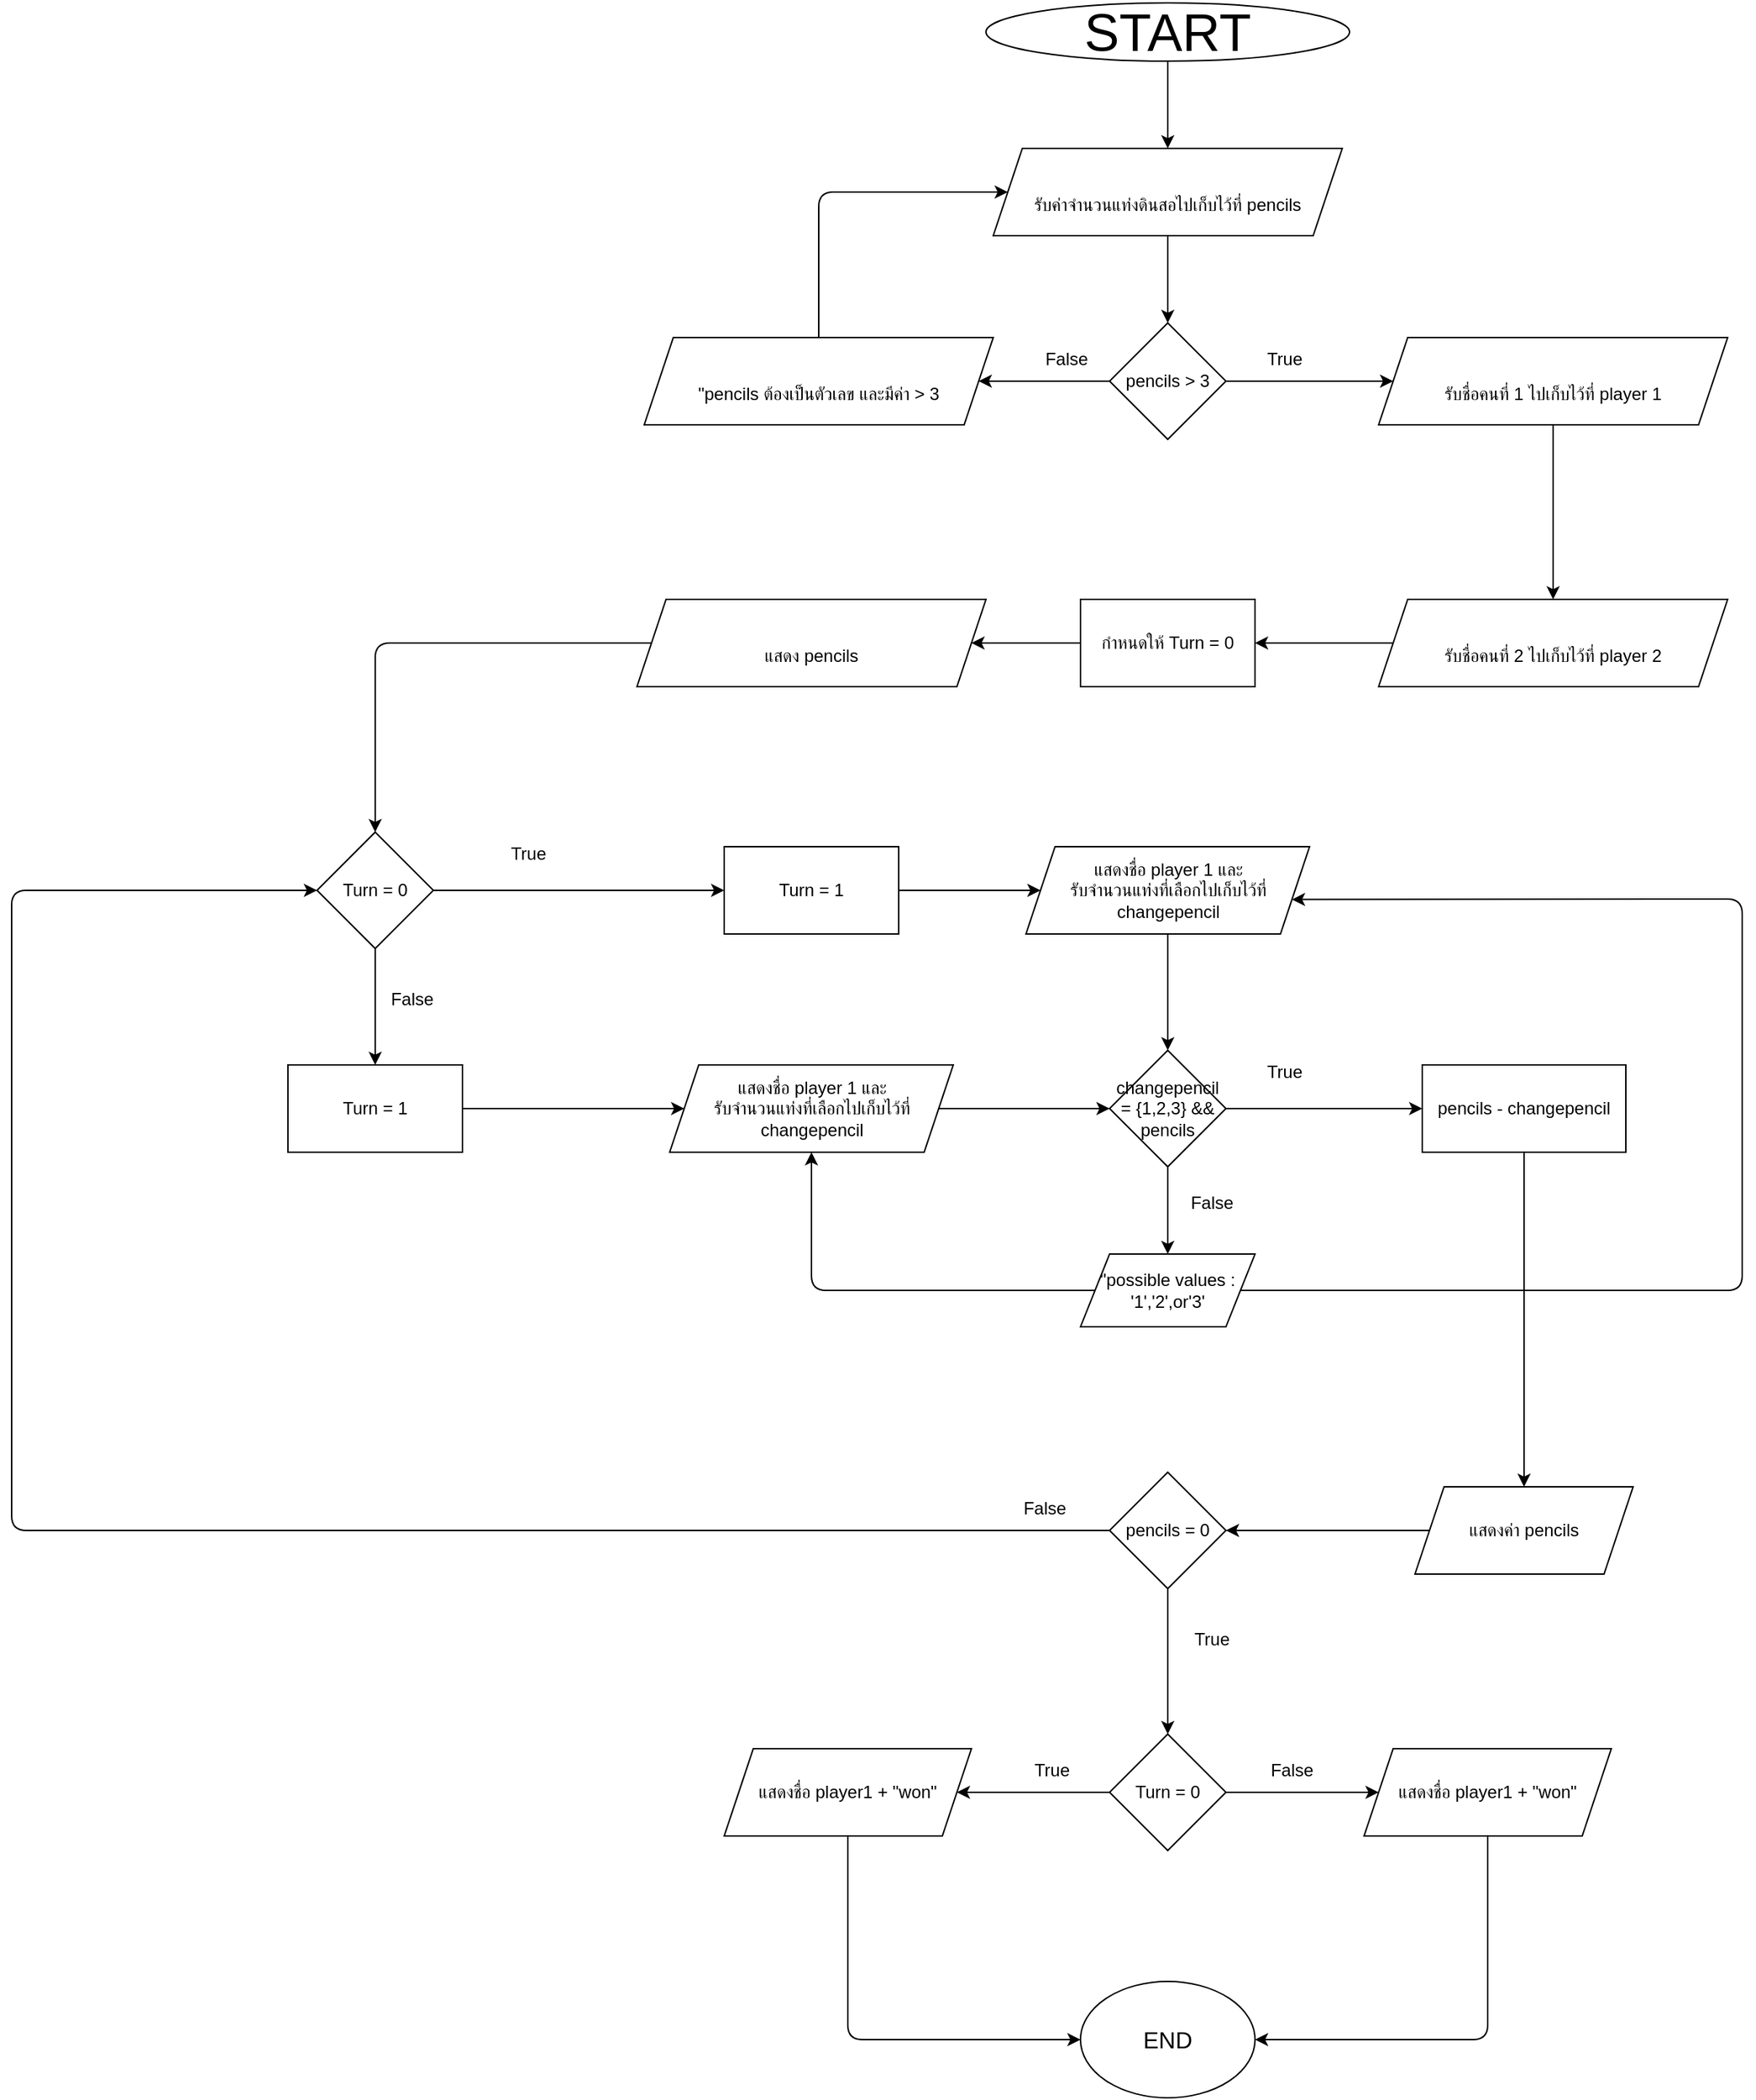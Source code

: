 <mxfile>
    <diagram id="QgpRejhIz5refd_yVx6W" name="Page-1">
        <mxGraphModel dx="2120" dy="938" grid="1" gridSize="10" guides="1" tooltips="1" connect="1" arrows="1" fold="1" page="1" pageScale="1" pageWidth="850" pageHeight="1100" math="0" shadow="0">
            <root>
                <mxCell id="0"/>
                <mxCell id="1" parent="0"/>
                <mxCell id="5" style="edgeStyle=none;html=1;entryX=0.5;entryY=0;entryDx=0;entryDy=0;fontSize=12;" edge="1" parent="1" source="2" target="3">
                    <mxGeometry relative="1" as="geometry"/>
                </mxCell>
                <mxCell id="2" value="&lt;font style=&quot;font-size: 36px;&quot;&gt;START&lt;/font&gt;" style="ellipse;whiteSpace=wrap;html=1;" vertex="1" parent="1">
                    <mxGeometry x="270" y="40" width="250" height="40" as="geometry"/>
                </mxCell>
                <mxCell id="69" style="edgeStyle=none;html=1;entryX=0.5;entryY=0;entryDx=0;entryDy=0;fontSize=12;" edge="1" parent="1" source="3" target="6">
                    <mxGeometry relative="1" as="geometry"/>
                </mxCell>
                <mxCell id="3" value="&lt;font style=&quot;font-size: 12px;&quot;&gt;รับค่าจำนวนแท่งดินสอไปเก็บไว้ที่ pencils&lt;/font&gt;" style="shape=parallelogram;perimeter=parallelogramPerimeter;whiteSpace=wrap;html=1;fixedSize=1;fontSize=36;" vertex="1" parent="1">
                    <mxGeometry x="275" y="140" width="240" height="60" as="geometry"/>
                </mxCell>
                <mxCell id="8" value="" style="edgeStyle=none;html=1;fontSize=12;" edge="1" parent="1" source="6" target="7">
                    <mxGeometry relative="1" as="geometry"/>
                </mxCell>
                <mxCell id="13" value="" style="edgeStyle=none;html=1;fontSize=12;" edge="1" parent="1" source="6" target="12">
                    <mxGeometry relative="1" as="geometry"/>
                </mxCell>
                <mxCell id="6" value="pencils &amp;gt; 3" style="rhombus;whiteSpace=wrap;html=1;fontSize=12;" vertex="1" parent="1">
                    <mxGeometry x="355" y="260" width="80" height="80" as="geometry"/>
                </mxCell>
                <mxCell id="9" style="edgeStyle=none;html=1;fontSize=12;entryX=0;entryY=0.5;entryDx=0;entryDy=0;" edge="1" parent="1" source="7" target="3">
                    <mxGeometry relative="1" as="geometry">
                        <mxPoint x="155" y="170" as="targetPoint"/>
                        <Array as="points">
                            <mxPoint x="155" y="170"/>
                        </Array>
                    </mxGeometry>
                </mxCell>
                <mxCell id="7" value="&lt;span style=&quot;font-size: 12px;&quot;&gt;&quot;pencils ต้องเป็นตัวเลข และมีค่า &amp;gt; 3&lt;/span&gt;" style="shape=parallelogram;perimeter=parallelogramPerimeter;whiteSpace=wrap;html=1;fixedSize=1;fontSize=36;" vertex="1" parent="1">
                    <mxGeometry x="35" y="270" width="240" height="60" as="geometry"/>
                </mxCell>
                <mxCell id="10" value="False" style="text;html=1;align=center;verticalAlign=middle;resizable=0;points=[];autosize=1;strokeColor=none;fillColor=none;fontSize=12;" vertex="1" parent="1">
                    <mxGeometry x="300" y="270" width="50" height="30" as="geometry"/>
                </mxCell>
                <mxCell id="18" style="edgeStyle=none;html=1;exitX=0.5;exitY=1;exitDx=0;exitDy=0;fontSize=12;" edge="1" parent="1" source="12" target="15">
                    <mxGeometry relative="1" as="geometry"/>
                </mxCell>
                <mxCell id="12" value="&lt;span style=&quot;font-size: 12px;&quot;&gt;รับชื่อคนที่ 1 ไปเก็บไว้ที่ player 1&lt;/span&gt;" style="shape=parallelogram;perimeter=parallelogramPerimeter;whiteSpace=wrap;html=1;fixedSize=1;fontSize=36;" vertex="1" parent="1">
                    <mxGeometry x="540" y="270" width="240" height="60" as="geometry"/>
                </mxCell>
                <mxCell id="14" value="True" style="text;html=1;align=center;verticalAlign=middle;resizable=0;points=[];autosize=1;strokeColor=none;fillColor=none;fontSize=12;" vertex="1" parent="1">
                    <mxGeometry x="450" y="270" width="50" height="30" as="geometry"/>
                </mxCell>
                <mxCell id="20" style="edgeStyle=none;html=1;fontSize=12;entryX=1;entryY=0.5;entryDx=0;entryDy=0;" edge="1" parent="1" source="15" target="21">
                    <mxGeometry relative="1" as="geometry">
                        <mxPoint x="460" y="480" as="targetPoint"/>
                    </mxGeometry>
                </mxCell>
                <mxCell id="15" value="&lt;span style=&quot;font-size: 12px;&quot;&gt;รับชื่อคนที่ 2 ไปเก็บไว้ที่ player 2&lt;/span&gt;" style="shape=parallelogram;perimeter=parallelogramPerimeter;whiteSpace=wrap;html=1;fixedSize=1;fontSize=36;" vertex="1" parent="1">
                    <mxGeometry x="540" y="450" width="240" height="60" as="geometry"/>
                </mxCell>
                <mxCell id="25" style="edgeStyle=none;html=1;entryX=1;entryY=0.5;entryDx=0;entryDy=0;fontSize=12;" edge="1" parent="1" source="21" target="23">
                    <mxGeometry relative="1" as="geometry"/>
                </mxCell>
                <mxCell id="21" value="กำหนดให้ Turn = 0" style="rounded=0;whiteSpace=wrap;html=1;fontSize=12;" vertex="1" parent="1">
                    <mxGeometry x="335" y="450" width="120" height="60" as="geometry"/>
                </mxCell>
                <mxCell id="33" style="edgeStyle=none;html=1;entryX=0.5;entryY=0;entryDx=0;entryDy=0;fontSize=12;" edge="1" parent="1" source="23" target="26">
                    <mxGeometry relative="1" as="geometry">
                        <Array as="points">
                            <mxPoint x="-150" y="480"/>
                        </Array>
                    </mxGeometry>
                </mxCell>
                <mxCell id="23" value="&lt;span style=&quot;font-size: 12px;&quot;&gt;แสดง pencils&lt;/span&gt;" style="shape=parallelogram;perimeter=parallelogramPerimeter;whiteSpace=wrap;html=1;fixedSize=1;fontSize=36;" vertex="1" parent="1">
                    <mxGeometry x="30" y="450" width="240" height="60" as="geometry"/>
                </mxCell>
                <mxCell id="56" style="edgeStyle=none;html=1;entryX=0;entryY=0.5;entryDx=0;entryDy=0;fontSize=12;" edge="1" parent="1" source="26" target="55">
                    <mxGeometry relative="1" as="geometry"/>
                </mxCell>
                <mxCell id="59" style="edgeStyle=none;html=1;entryX=0.5;entryY=0;entryDx=0;entryDy=0;fontSize=12;" edge="1" parent="1" source="26" target="58">
                    <mxGeometry relative="1" as="geometry"/>
                </mxCell>
                <mxCell id="26" value="Turn = 0" style="rhombus;whiteSpace=wrap;html=1;fontSize=12;" vertex="1" parent="1">
                    <mxGeometry x="-190" y="610" width="80" height="80" as="geometry"/>
                </mxCell>
                <mxCell id="42" style="edgeStyle=none;html=1;entryX=0.5;entryY=0;entryDx=0;entryDy=0;fontSize=12;" edge="1" parent="1" source="27" target="39">
                    <mxGeometry relative="1" as="geometry"/>
                </mxCell>
                <mxCell id="27" value="แสดงชื่อ player 1 และ&lt;br&gt;รับจำนวนแท่งที่เลือกไปเก็บไว้ที่ changepencil" style="shape=parallelogram;perimeter=parallelogramPerimeter;whiteSpace=wrap;html=1;fixedSize=1;fontSize=12;" vertex="1" parent="1">
                    <mxGeometry x="297.5" y="620" width="195" height="60" as="geometry"/>
                </mxCell>
                <mxCell id="29" value="True" style="text;html=1;align=center;verticalAlign=middle;resizable=0;points=[];autosize=1;strokeColor=none;fillColor=none;fontSize=12;" vertex="1" parent="1">
                    <mxGeometry x="-70" y="610" width="50" height="30" as="geometry"/>
                </mxCell>
                <mxCell id="41" style="edgeStyle=none;html=1;entryX=0;entryY=0.5;entryDx=0;entryDy=0;fontSize=12;" edge="1" parent="1" source="30" target="39">
                    <mxGeometry relative="1" as="geometry"/>
                </mxCell>
                <mxCell id="30" value="แสดงชื่อ player 1 และ&lt;br&gt;รับจำนวนแท่งที่เลือกไปเก็บไว้ที่ changepencil" style="shape=parallelogram;perimeter=parallelogramPerimeter;whiteSpace=wrap;html=1;fixedSize=1;fontSize=12;" vertex="1" parent="1">
                    <mxGeometry x="52.5" y="770" width="195" height="60" as="geometry"/>
                </mxCell>
                <mxCell id="32" value="False" style="text;html=1;align=center;verticalAlign=middle;resizable=0;points=[];autosize=1;strokeColor=none;fillColor=none;fontSize=12;" vertex="1" parent="1">
                    <mxGeometry x="-150" y="710" width="50" height="30" as="geometry"/>
                </mxCell>
                <mxCell id="44" style="edgeStyle=none;html=1;entryX=0.5;entryY=0;entryDx=0;entryDy=0;fontSize=12;" edge="1" parent="1" source="39" target="43">
                    <mxGeometry relative="1" as="geometry"/>
                </mxCell>
                <mxCell id="49" style="edgeStyle=none;html=1;entryX=0;entryY=0.5;entryDx=0;entryDy=0;fontSize=12;" edge="1" parent="1" source="39" target="48">
                    <mxGeometry relative="1" as="geometry"/>
                </mxCell>
                <mxCell id="39" value="changepencil = {1,2,3} &amp;amp;&amp;amp; pencils" style="rhombus;whiteSpace=wrap;html=1;fontSize=12;" vertex="1" parent="1">
                    <mxGeometry x="355" y="760" width="80" height="80" as="geometry"/>
                </mxCell>
                <mxCell id="46" style="edgeStyle=none;html=1;fontSize=12;" edge="1" parent="1" source="43" target="30">
                    <mxGeometry relative="1" as="geometry">
                        <mxPoint x="160" y="925" as="targetPoint"/>
                        <Array as="points">
                            <mxPoint x="150" y="925"/>
                        </Array>
                    </mxGeometry>
                </mxCell>
                <mxCell id="47" style="edgeStyle=none;html=1;fontSize=12;entryX=0.938;entryY=0.605;entryDx=0;entryDy=0;entryPerimeter=0;" edge="1" parent="1" source="43" target="27">
                    <mxGeometry relative="1" as="geometry">
                        <mxPoint x="650" y="670" as="targetPoint"/>
                        <Array as="points">
                            <mxPoint x="790" y="925"/>
                            <mxPoint x="790" y="656"/>
                        </Array>
                    </mxGeometry>
                </mxCell>
                <mxCell id="43" value="&quot;possible values : '1','2',or'3'" style="shape=parallelogram;perimeter=parallelogramPerimeter;whiteSpace=wrap;html=1;fixedSize=1;fontSize=12;" vertex="1" parent="1">
                    <mxGeometry x="335" y="900" width="120" height="50" as="geometry"/>
                </mxCell>
                <mxCell id="45" value="False" style="text;html=1;align=center;verticalAlign=middle;resizable=0;points=[];autosize=1;strokeColor=none;fillColor=none;fontSize=12;" vertex="1" parent="1">
                    <mxGeometry x="400" y="850" width="50" height="30" as="geometry"/>
                </mxCell>
                <mxCell id="53" style="edgeStyle=none;html=1;entryX=0.5;entryY=0;entryDx=0;entryDy=0;fontSize=12;" edge="1" parent="1" source="48" target="51">
                    <mxGeometry relative="1" as="geometry"/>
                </mxCell>
                <mxCell id="48" value="pencils - changepencil" style="rounded=0;whiteSpace=wrap;html=1;fontSize=12;" vertex="1" parent="1">
                    <mxGeometry x="570" y="770" width="140" height="60" as="geometry"/>
                </mxCell>
                <mxCell id="50" value="True" style="text;html=1;align=center;verticalAlign=middle;resizable=0;points=[];autosize=1;strokeColor=none;fillColor=none;fontSize=12;" vertex="1" parent="1">
                    <mxGeometry x="450" y="760" width="50" height="30" as="geometry"/>
                </mxCell>
                <mxCell id="63" style="edgeStyle=none;html=1;entryX=1;entryY=0.5;entryDx=0;entryDy=0;fontSize=12;" edge="1" parent="1" source="51" target="54">
                    <mxGeometry relative="1" as="geometry"/>
                </mxCell>
                <mxCell id="51" value="แสดงค่า pencils" style="shape=parallelogram;perimeter=parallelogramPerimeter;whiteSpace=wrap;html=1;fixedSize=1;fontSize=12;" vertex="1" parent="1">
                    <mxGeometry x="565" y="1060" width="150" height="60" as="geometry"/>
                </mxCell>
                <mxCell id="61" style="edgeStyle=none;html=1;fontSize=12;entryX=0;entryY=0.5;entryDx=0;entryDy=0;" edge="1" parent="1" source="54" target="26">
                    <mxGeometry relative="1" as="geometry">
                        <mxPoint x="-400" y="650" as="targetPoint"/>
                        <Array as="points">
                            <mxPoint x="-400" y="1090"/>
                            <mxPoint x="-400" y="650"/>
                        </Array>
                    </mxGeometry>
                </mxCell>
                <mxCell id="66" style="edgeStyle=none;html=1;entryX=0.5;entryY=0;entryDx=0;entryDy=0;fontSize=12;" edge="1" parent="1" source="54" target="65">
                    <mxGeometry relative="1" as="geometry"/>
                </mxCell>
                <mxCell id="54" value="pencils = 0" style="rhombus;whiteSpace=wrap;html=1;fontSize=12;" vertex="1" parent="1">
                    <mxGeometry x="355" y="1050" width="80" height="80" as="geometry"/>
                </mxCell>
                <mxCell id="57" style="edgeStyle=none;html=1;entryX=0;entryY=0.5;entryDx=0;entryDy=0;fontSize=12;" edge="1" parent="1" source="55" target="27">
                    <mxGeometry relative="1" as="geometry"/>
                </mxCell>
                <mxCell id="55" value="Turn = 1" style="rounded=0;whiteSpace=wrap;html=1;fontSize=12;" vertex="1" parent="1">
                    <mxGeometry x="90" y="620" width="120" height="60" as="geometry"/>
                </mxCell>
                <mxCell id="60" style="edgeStyle=none;html=1;entryX=0;entryY=0.5;entryDx=0;entryDy=0;fontSize=12;" edge="1" parent="1" source="58" target="30">
                    <mxGeometry relative="1" as="geometry"/>
                </mxCell>
                <mxCell id="58" value="Turn = 1" style="rounded=0;whiteSpace=wrap;html=1;fontSize=12;" vertex="1" parent="1">
                    <mxGeometry x="-210" y="770" width="120" height="60" as="geometry"/>
                </mxCell>
                <mxCell id="62" value="False" style="text;html=1;align=center;verticalAlign=middle;resizable=0;points=[];autosize=1;strokeColor=none;fillColor=none;fontSize=12;" vertex="1" parent="1">
                    <mxGeometry x="285" y="1060" width="50" height="30" as="geometry"/>
                </mxCell>
                <mxCell id="70" style="edgeStyle=none;html=1;entryX=1;entryY=0.5;entryDx=0;entryDy=0;fontSize=12;" edge="1" parent="1" source="65" target="68">
                    <mxGeometry relative="1" as="geometry"/>
                </mxCell>
                <mxCell id="73" style="edgeStyle=none;html=1;entryX=0;entryY=0.5;entryDx=0;entryDy=0;fontSize=12;" edge="1" parent="1" source="65" target="72">
                    <mxGeometry relative="1" as="geometry"/>
                </mxCell>
                <mxCell id="65" value="Turn = 0" style="rhombus;whiteSpace=wrap;html=1;fontSize=12;" vertex="1" parent="1">
                    <mxGeometry x="355" y="1230" width="80" height="80" as="geometry"/>
                </mxCell>
                <mxCell id="67" value="True" style="text;html=1;align=center;verticalAlign=middle;resizable=0;points=[];autosize=1;strokeColor=none;fillColor=none;fontSize=12;" vertex="1" parent="1">
                    <mxGeometry x="400" y="1150" width="50" height="30" as="geometry"/>
                </mxCell>
                <mxCell id="77" style="edgeStyle=none;html=1;fontSize=36;entryX=0;entryY=0.5;entryDx=0;entryDy=0;" edge="1" parent="1" source="68" target="76">
                    <mxGeometry relative="1" as="geometry">
                        <mxPoint x="175" y="1450" as="targetPoint"/>
                        <Array as="points">
                            <mxPoint x="175" y="1440"/>
                        </Array>
                    </mxGeometry>
                </mxCell>
                <mxCell id="68" value="แสดงชื่อ player1 + &quot;won&quot;" style="shape=parallelogram;perimeter=parallelogramPerimeter;whiteSpace=wrap;html=1;fixedSize=1;fontSize=12;" vertex="1" parent="1">
                    <mxGeometry x="90" y="1240" width="170" height="60" as="geometry"/>
                </mxCell>
                <mxCell id="71" value="True" style="text;html=1;align=center;verticalAlign=middle;resizable=0;points=[];autosize=1;strokeColor=none;fillColor=none;fontSize=12;" vertex="1" parent="1">
                    <mxGeometry x="290" y="1240" width="50" height="30" as="geometry"/>
                </mxCell>
                <mxCell id="78" style="edgeStyle=none;html=1;fontSize=36;entryX=1;entryY=0.5;entryDx=0;entryDy=0;" edge="1" parent="1" source="72" target="76">
                    <mxGeometry relative="1" as="geometry">
                        <mxPoint x="615" y="1470" as="targetPoint"/>
                        <Array as="points">
                            <mxPoint x="615" y="1440"/>
                        </Array>
                    </mxGeometry>
                </mxCell>
                <mxCell id="72" value="แสดงชื่อ player1 + &quot;won&quot;" style="shape=parallelogram;perimeter=parallelogramPerimeter;whiteSpace=wrap;html=1;fixedSize=1;fontSize=12;" vertex="1" parent="1">
                    <mxGeometry x="530" y="1240" width="170" height="60" as="geometry"/>
                </mxCell>
                <mxCell id="74" value="False" style="text;html=1;align=center;verticalAlign=middle;resizable=0;points=[];autosize=1;strokeColor=none;fillColor=none;fontSize=12;" vertex="1" parent="1">
                    <mxGeometry x="455" y="1240" width="50" height="30" as="geometry"/>
                </mxCell>
                <mxCell id="76" value="&lt;font size=&quot;3&quot;&gt;END&lt;/font&gt;" style="ellipse;whiteSpace=wrap;html=1;fontSize=12;" vertex="1" parent="1">
                    <mxGeometry x="335" y="1400" width="120" height="80" as="geometry"/>
                </mxCell>
            </root>
        </mxGraphModel>
    </diagram>
</mxfile>